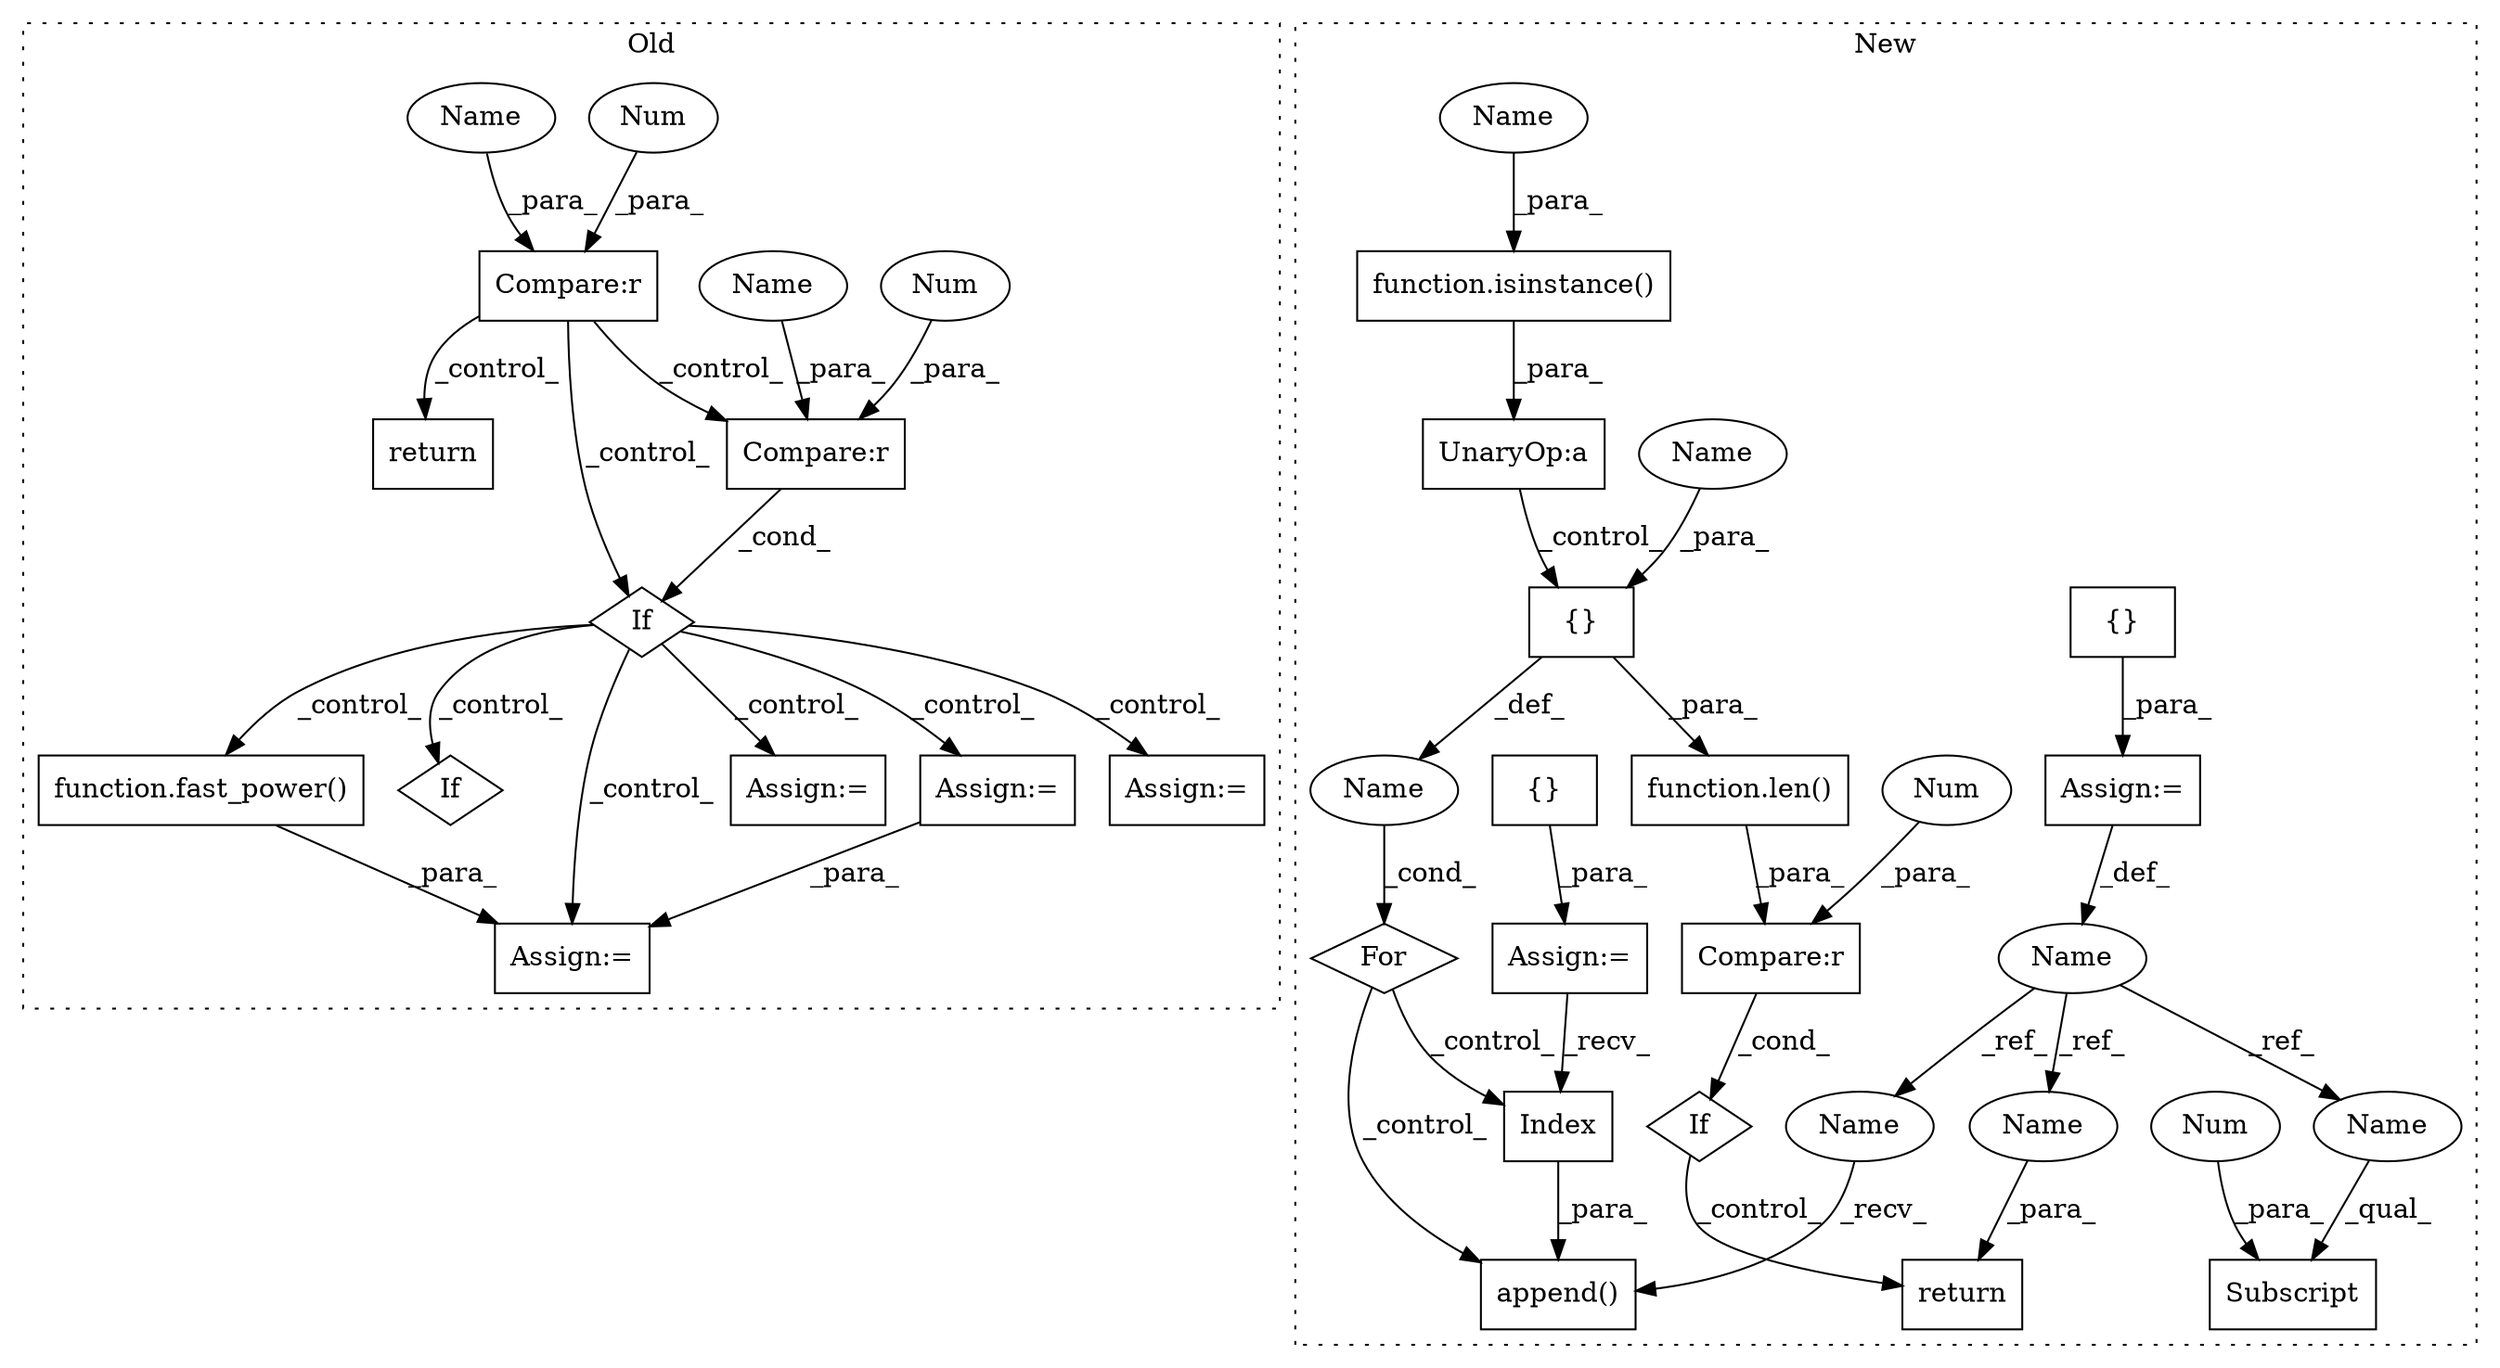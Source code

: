 digraph G {
subgraph cluster0 {
1 [label="function.fast_power()" a="75" s="4507,4538" l="11,1" shape="box"];
3 [label="If" a="96" s="3837" l="0" shape="diamond"];
11 [label="Compare:r" a="40" s="3837" l="15" shape="box"];
12 [label="If" a="96" s="4235" l="3" shape="diamond"];
13 [label="Num" a="76" s="3851" l="1" shape="ellipse"];
14 [label="Compare:r" a="40" s="3753" l="15" shape="box"];
15 [label="Num" a="76" s="3767" l="1" shape="ellipse"];
24 [label="Assign:=" a="68" s="4592" l="3" shape="box"];
25 [label="Assign:=" a="68" s="4551" l="11" shape="box"];
27 [label="Assign:=" a="68" s="4467" l="3" shape="box"];
28 [label="Assign:=" a="68" s="3999" l="11" shape="box"];
31 [label="return" a="93" s="3778" l="7" shape="box"];
35 [label="Name" a="87" s="3837" l="10" shape="ellipse"];
36 [label="Name" a="87" s="3753" l="10" shape="ellipse"];
label = "Old";
style="dotted";
}
subgraph cluster1 {
2 [label="function.isinstance()" a="75" s="3759,3786" l="11,1" shape="box"];
4 [label="{}" a="59" s="3810,3821" l="1,0" shape="box"];
5 [label="Index" a="46" s="5111" l="8" shape="box"];
6 [label="If" a="96" s="5126" l="3" shape="diamond"];
7 [label="UnaryOp:a" a="61" s="3755" l="32" shape="box"];
8 [label="{}" a="59" s="4963,5046" l="1,0" shape="box"];
9 [label="For" a="107" s="5068,5087" l="4,10" shape="diamond"];
10 [label="function.len()" a="75" s="5129,5143" l="4,1" shape="box"];
16 [label="Compare:r" a="40" s="5129" l="20" shape="box"];
17 [label="Num" a="76" s="5148" l="1" shape="ellipse"];
18 [label="append()" a="75" s="5097,5119" l="14,1" shape="box"];
19 [label="{}" a="59" s="5061,5061" l="2,1" shape="box"];
20 [label="Subscript" a="63" s="5166,0" l="9,0" shape="box"];
21 [label="Num" a="76" s="5173" l="1" shape="ellipse"];
22 [label="Name" a="87" s="5052" l="6" shape="ellipse"];
23 [label="Name" a="87" s="5072" l="1" shape="ellipse"];
26 [label="Assign:=" a="68" s="4960" l="3" shape="box"];
29 [label="Assign:=" a="68" s="5058" l="3" shape="box"];
30 [label="return" a="93" s="5194" l="7" shape="box"];
32 [label="Name" a="87" s="5166" l="6" shape="ellipse"];
33 [label="Name" a="87" s="5201" l="6" shape="ellipse"];
34 [label="Name" a="87" s="5097" l="6" shape="ellipse"];
37 [label="Name" a="87" s="3811" l="10" shape="ellipse"];
38 [label="Name" a="87" s="3770" l="10" shape="ellipse"];
label = "New";
style="dotted";
}
1 -> 24 [label="_para_"];
2 -> 7 [label="_para_"];
3 -> 25 [label="_control_"];
3 -> 27 [label="_control_"];
3 -> 28 [label="_control_"];
3 -> 12 [label="_control_"];
3 -> 1 [label="_control_"];
3 -> 24 [label="_control_"];
4 -> 23 [label="_def_"];
4 -> 10 [label="_para_"];
5 -> 18 [label="_para_"];
6 -> 30 [label="_control_"];
7 -> 4 [label="_control_"];
8 -> 26 [label="_para_"];
9 -> 5 [label="_control_"];
9 -> 18 [label="_control_"];
10 -> 16 [label="_para_"];
11 -> 3 [label="_cond_"];
13 -> 11 [label="_para_"];
14 -> 31 [label="_control_"];
14 -> 3 [label="_control_"];
14 -> 11 [label="_control_"];
15 -> 14 [label="_para_"];
16 -> 6 [label="_cond_"];
17 -> 16 [label="_para_"];
19 -> 29 [label="_para_"];
21 -> 20 [label="_para_"];
22 -> 32 [label="_ref_"];
22 -> 34 [label="_ref_"];
22 -> 33 [label="_ref_"];
23 -> 9 [label="_cond_"];
26 -> 5 [label="_recv_"];
27 -> 24 [label="_para_"];
29 -> 22 [label="_def_"];
32 -> 20 [label="_qual_"];
33 -> 30 [label="_para_"];
34 -> 18 [label="_recv_"];
35 -> 11 [label="_para_"];
36 -> 14 [label="_para_"];
37 -> 4 [label="_para_"];
38 -> 2 [label="_para_"];
}